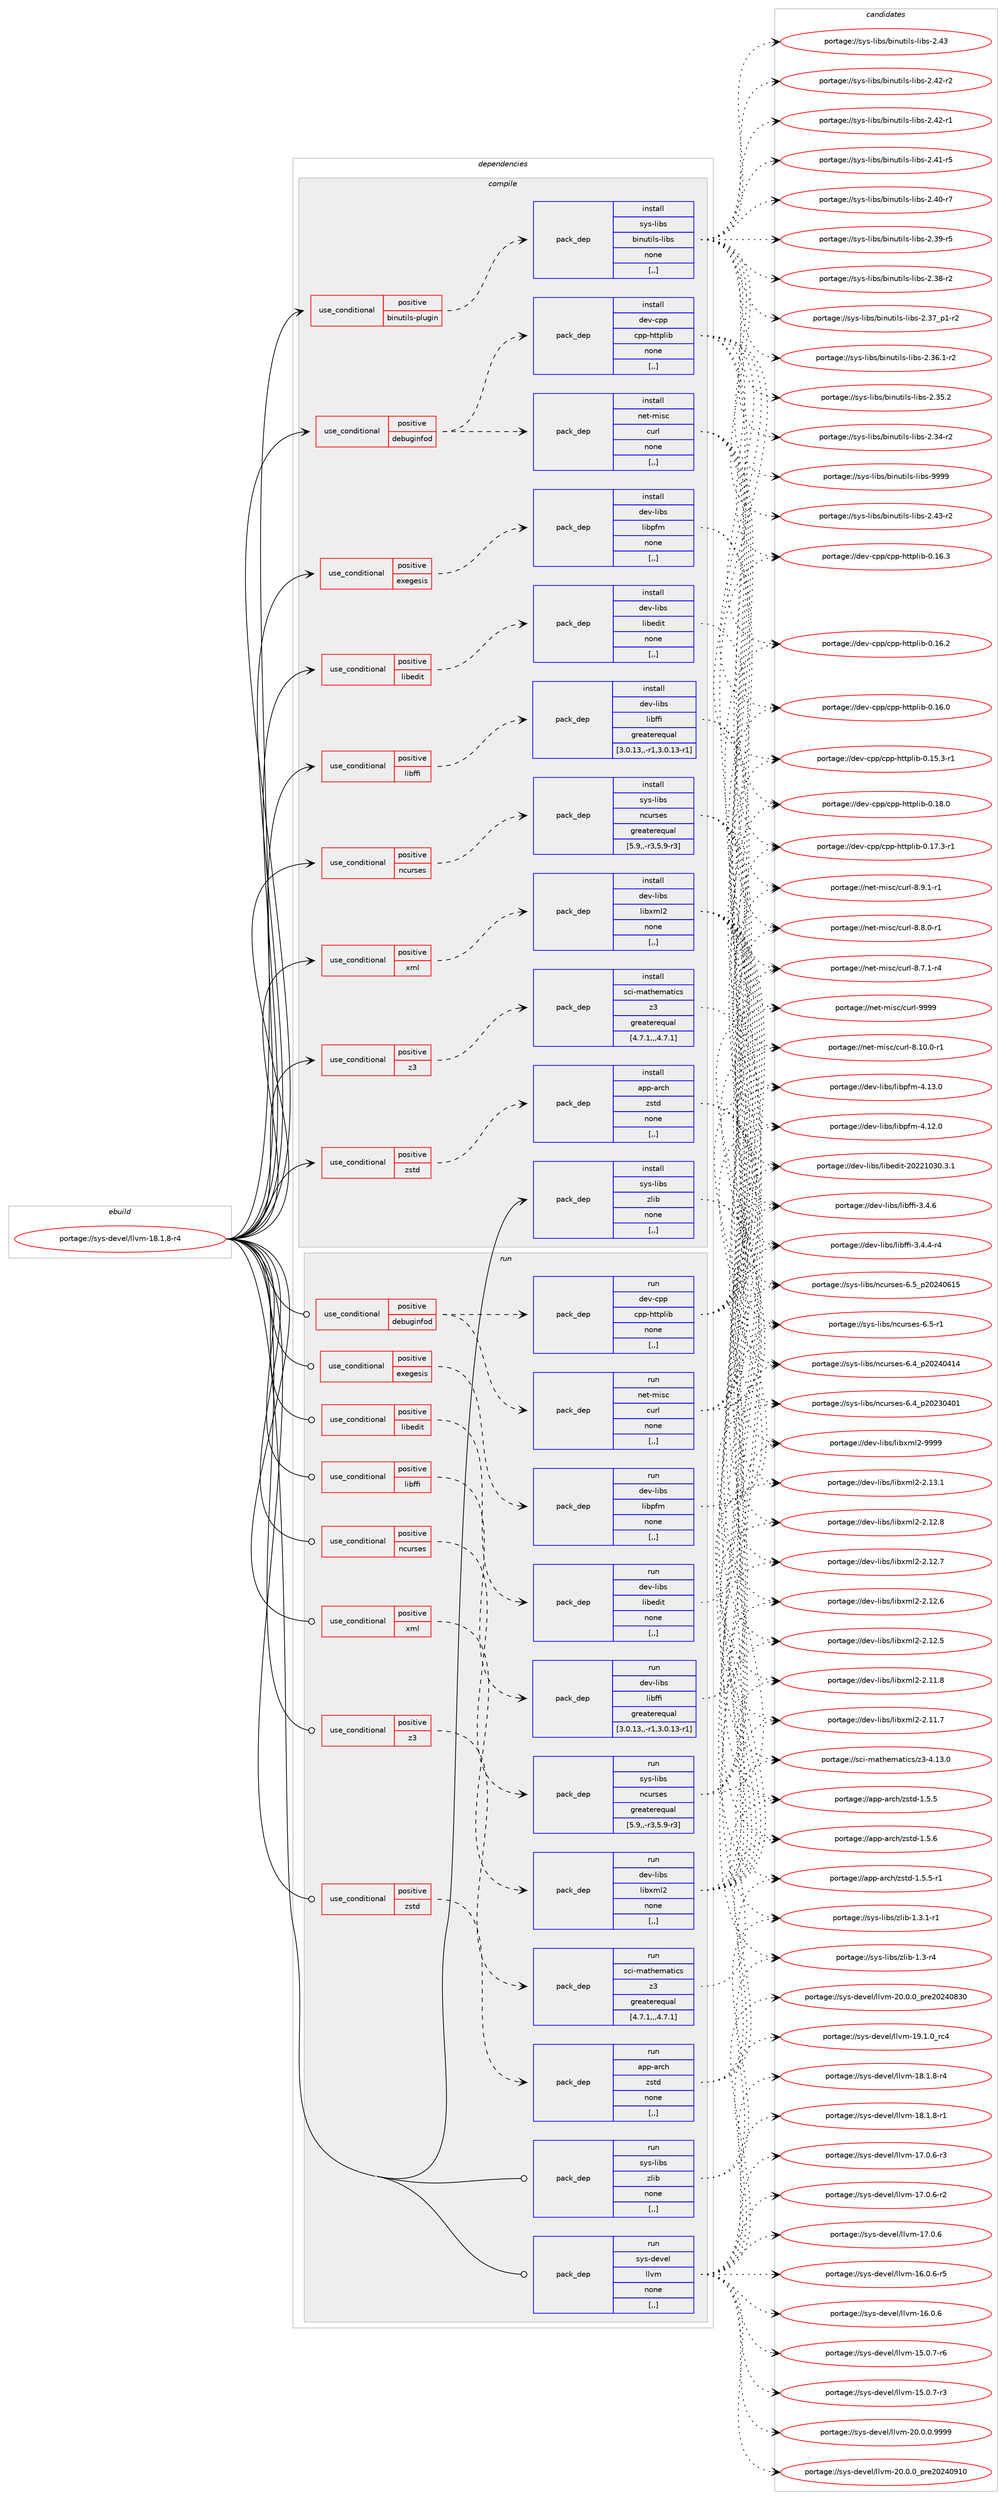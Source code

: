 digraph prolog {

# *************
# Graph options
# *************

newrank=true;
concentrate=true;
compound=true;
graph [rankdir=LR,fontname=Helvetica,fontsize=10,ranksep=1.5];#, ranksep=2.5, nodesep=0.2];
edge  [arrowhead=vee];
node  [fontname=Helvetica,fontsize=10];

# **********
# The ebuild
# **********

subgraph cluster_leftcol {
color=gray;
label=<<i>ebuild</i>>;
id [label="portage://sys-devel/llvm-18.1.8-r4", color=red, width=4, href="../sys-devel/llvm-18.1.8-r4.svg"];
}

# ****************
# The dependencies
# ****************

subgraph cluster_midcol {
color=gray;
label=<<i>dependencies</i>>;
subgraph cluster_compile {
fillcolor="#eeeeee";
style=filled;
label=<<i>compile</i>>;
subgraph cond249899 {
dependency945797 [label=<<TABLE BORDER="0" CELLBORDER="1" CELLSPACING="0" CELLPADDING="4"><TR><TD ROWSPAN="3" CELLPADDING="10">use_conditional</TD></TR><TR><TD>positive</TD></TR><TR><TD>binutils-plugin</TD></TR></TABLE>>, shape=none, color=red];
subgraph pack689204 {
dependency945798 [label=<<TABLE BORDER="0" CELLBORDER="1" CELLSPACING="0" CELLPADDING="4" WIDTH="220"><TR><TD ROWSPAN="6" CELLPADDING="30">pack_dep</TD></TR><TR><TD WIDTH="110">install</TD></TR><TR><TD>sys-libs</TD></TR><TR><TD>binutils-libs</TD></TR><TR><TD>none</TD></TR><TR><TD>[,,]</TD></TR></TABLE>>, shape=none, color=blue];
}
dependency945797:e -> dependency945798:w [weight=20,style="dashed",arrowhead="vee"];
}
id:e -> dependency945797:w [weight=20,style="solid",arrowhead="vee"];
subgraph cond249900 {
dependency945799 [label=<<TABLE BORDER="0" CELLBORDER="1" CELLSPACING="0" CELLPADDING="4"><TR><TD ROWSPAN="3" CELLPADDING="10">use_conditional</TD></TR><TR><TD>positive</TD></TR><TR><TD>debuginfod</TD></TR></TABLE>>, shape=none, color=red];
subgraph pack689205 {
dependency945800 [label=<<TABLE BORDER="0" CELLBORDER="1" CELLSPACING="0" CELLPADDING="4" WIDTH="220"><TR><TD ROWSPAN="6" CELLPADDING="30">pack_dep</TD></TR><TR><TD WIDTH="110">install</TD></TR><TR><TD>net-misc</TD></TR><TR><TD>curl</TD></TR><TR><TD>none</TD></TR><TR><TD>[,,]</TD></TR></TABLE>>, shape=none, color=blue];
}
dependency945799:e -> dependency945800:w [weight=20,style="dashed",arrowhead="vee"];
subgraph pack689206 {
dependency945801 [label=<<TABLE BORDER="0" CELLBORDER="1" CELLSPACING="0" CELLPADDING="4" WIDTH="220"><TR><TD ROWSPAN="6" CELLPADDING="30">pack_dep</TD></TR><TR><TD WIDTH="110">install</TD></TR><TR><TD>dev-cpp</TD></TR><TR><TD>cpp-httplib</TD></TR><TR><TD>none</TD></TR><TR><TD>[,,]</TD></TR></TABLE>>, shape=none, color=blue];
}
dependency945799:e -> dependency945801:w [weight=20,style="dashed",arrowhead="vee"];
}
id:e -> dependency945799:w [weight=20,style="solid",arrowhead="vee"];
subgraph cond249901 {
dependency945802 [label=<<TABLE BORDER="0" CELLBORDER="1" CELLSPACING="0" CELLPADDING="4"><TR><TD ROWSPAN="3" CELLPADDING="10">use_conditional</TD></TR><TR><TD>positive</TD></TR><TR><TD>exegesis</TD></TR></TABLE>>, shape=none, color=red];
subgraph pack689207 {
dependency945803 [label=<<TABLE BORDER="0" CELLBORDER="1" CELLSPACING="0" CELLPADDING="4" WIDTH="220"><TR><TD ROWSPAN="6" CELLPADDING="30">pack_dep</TD></TR><TR><TD WIDTH="110">install</TD></TR><TR><TD>dev-libs</TD></TR><TR><TD>libpfm</TD></TR><TR><TD>none</TD></TR><TR><TD>[,,]</TD></TR></TABLE>>, shape=none, color=blue];
}
dependency945802:e -> dependency945803:w [weight=20,style="dashed",arrowhead="vee"];
}
id:e -> dependency945802:w [weight=20,style="solid",arrowhead="vee"];
subgraph cond249902 {
dependency945804 [label=<<TABLE BORDER="0" CELLBORDER="1" CELLSPACING="0" CELLPADDING="4"><TR><TD ROWSPAN="3" CELLPADDING="10">use_conditional</TD></TR><TR><TD>positive</TD></TR><TR><TD>libedit</TD></TR></TABLE>>, shape=none, color=red];
subgraph pack689208 {
dependency945805 [label=<<TABLE BORDER="0" CELLBORDER="1" CELLSPACING="0" CELLPADDING="4" WIDTH="220"><TR><TD ROWSPAN="6" CELLPADDING="30">pack_dep</TD></TR><TR><TD WIDTH="110">install</TD></TR><TR><TD>dev-libs</TD></TR><TR><TD>libedit</TD></TR><TR><TD>none</TD></TR><TR><TD>[,,]</TD></TR></TABLE>>, shape=none, color=blue];
}
dependency945804:e -> dependency945805:w [weight=20,style="dashed",arrowhead="vee"];
}
id:e -> dependency945804:w [weight=20,style="solid",arrowhead="vee"];
subgraph cond249903 {
dependency945806 [label=<<TABLE BORDER="0" CELLBORDER="1" CELLSPACING="0" CELLPADDING="4"><TR><TD ROWSPAN="3" CELLPADDING="10">use_conditional</TD></TR><TR><TD>positive</TD></TR><TR><TD>libffi</TD></TR></TABLE>>, shape=none, color=red];
subgraph pack689209 {
dependency945807 [label=<<TABLE BORDER="0" CELLBORDER="1" CELLSPACING="0" CELLPADDING="4" WIDTH="220"><TR><TD ROWSPAN="6" CELLPADDING="30">pack_dep</TD></TR><TR><TD WIDTH="110">install</TD></TR><TR><TD>dev-libs</TD></TR><TR><TD>libffi</TD></TR><TR><TD>greaterequal</TD></TR><TR><TD>[3.0.13,,-r1,3.0.13-r1]</TD></TR></TABLE>>, shape=none, color=blue];
}
dependency945806:e -> dependency945807:w [weight=20,style="dashed",arrowhead="vee"];
}
id:e -> dependency945806:w [weight=20,style="solid",arrowhead="vee"];
subgraph cond249904 {
dependency945808 [label=<<TABLE BORDER="0" CELLBORDER="1" CELLSPACING="0" CELLPADDING="4"><TR><TD ROWSPAN="3" CELLPADDING="10">use_conditional</TD></TR><TR><TD>positive</TD></TR><TR><TD>ncurses</TD></TR></TABLE>>, shape=none, color=red];
subgraph pack689210 {
dependency945809 [label=<<TABLE BORDER="0" CELLBORDER="1" CELLSPACING="0" CELLPADDING="4" WIDTH="220"><TR><TD ROWSPAN="6" CELLPADDING="30">pack_dep</TD></TR><TR><TD WIDTH="110">install</TD></TR><TR><TD>sys-libs</TD></TR><TR><TD>ncurses</TD></TR><TR><TD>greaterequal</TD></TR><TR><TD>[5.9,,-r3,5.9-r3]</TD></TR></TABLE>>, shape=none, color=blue];
}
dependency945808:e -> dependency945809:w [weight=20,style="dashed",arrowhead="vee"];
}
id:e -> dependency945808:w [weight=20,style="solid",arrowhead="vee"];
subgraph cond249905 {
dependency945810 [label=<<TABLE BORDER="0" CELLBORDER="1" CELLSPACING="0" CELLPADDING="4"><TR><TD ROWSPAN="3" CELLPADDING="10">use_conditional</TD></TR><TR><TD>positive</TD></TR><TR><TD>xml</TD></TR></TABLE>>, shape=none, color=red];
subgraph pack689211 {
dependency945811 [label=<<TABLE BORDER="0" CELLBORDER="1" CELLSPACING="0" CELLPADDING="4" WIDTH="220"><TR><TD ROWSPAN="6" CELLPADDING="30">pack_dep</TD></TR><TR><TD WIDTH="110">install</TD></TR><TR><TD>dev-libs</TD></TR><TR><TD>libxml2</TD></TR><TR><TD>none</TD></TR><TR><TD>[,,]</TD></TR></TABLE>>, shape=none, color=blue];
}
dependency945810:e -> dependency945811:w [weight=20,style="dashed",arrowhead="vee"];
}
id:e -> dependency945810:w [weight=20,style="solid",arrowhead="vee"];
subgraph cond249906 {
dependency945812 [label=<<TABLE BORDER="0" CELLBORDER="1" CELLSPACING="0" CELLPADDING="4"><TR><TD ROWSPAN="3" CELLPADDING="10">use_conditional</TD></TR><TR><TD>positive</TD></TR><TR><TD>z3</TD></TR></TABLE>>, shape=none, color=red];
subgraph pack689212 {
dependency945813 [label=<<TABLE BORDER="0" CELLBORDER="1" CELLSPACING="0" CELLPADDING="4" WIDTH="220"><TR><TD ROWSPAN="6" CELLPADDING="30">pack_dep</TD></TR><TR><TD WIDTH="110">install</TD></TR><TR><TD>sci-mathematics</TD></TR><TR><TD>z3</TD></TR><TR><TD>greaterequal</TD></TR><TR><TD>[4.7.1,,,4.7.1]</TD></TR></TABLE>>, shape=none, color=blue];
}
dependency945812:e -> dependency945813:w [weight=20,style="dashed",arrowhead="vee"];
}
id:e -> dependency945812:w [weight=20,style="solid",arrowhead="vee"];
subgraph cond249907 {
dependency945814 [label=<<TABLE BORDER="0" CELLBORDER="1" CELLSPACING="0" CELLPADDING="4"><TR><TD ROWSPAN="3" CELLPADDING="10">use_conditional</TD></TR><TR><TD>positive</TD></TR><TR><TD>zstd</TD></TR></TABLE>>, shape=none, color=red];
subgraph pack689213 {
dependency945815 [label=<<TABLE BORDER="0" CELLBORDER="1" CELLSPACING="0" CELLPADDING="4" WIDTH="220"><TR><TD ROWSPAN="6" CELLPADDING="30">pack_dep</TD></TR><TR><TD WIDTH="110">install</TD></TR><TR><TD>app-arch</TD></TR><TR><TD>zstd</TD></TR><TR><TD>none</TD></TR><TR><TD>[,,]</TD></TR></TABLE>>, shape=none, color=blue];
}
dependency945814:e -> dependency945815:w [weight=20,style="dashed",arrowhead="vee"];
}
id:e -> dependency945814:w [weight=20,style="solid",arrowhead="vee"];
subgraph pack689214 {
dependency945816 [label=<<TABLE BORDER="0" CELLBORDER="1" CELLSPACING="0" CELLPADDING="4" WIDTH="220"><TR><TD ROWSPAN="6" CELLPADDING="30">pack_dep</TD></TR><TR><TD WIDTH="110">install</TD></TR><TR><TD>sys-libs</TD></TR><TR><TD>zlib</TD></TR><TR><TD>none</TD></TR><TR><TD>[,,]</TD></TR></TABLE>>, shape=none, color=blue];
}
id:e -> dependency945816:w [weight=20,style="solid",arrowhead="vee"];
}
subgraph cluster_compileandrun {
fillcolor="#eeeeee";
style=filled;
label=<<i>compile and run</i>>;
}
subgraph cluster_run {
fillcolor="#eeeeee";
style=filled;
label=<<i>run</i>>;
subgraph cond249908 {
dependency945817 [label=<<TABLE BORDER="0" CELLBORDER="1" CELLSPACING="0" CELLPADDING="4"><TR><TD ROWSPAN="3" CELLPADDING="10">use_conditional</TD></TR><TR><TD>positive</TD></TR><TR><TD>debuginfod</TD></TR></TABLE>>, shape=none, color=red];
subgraph pack689215 {
dependency945818 [label=<<TABLE BORDER="0" CELLBORDER="1" CELLSPACING="0" CELLPADDING="4" WIDTH="220"><TR><TD ROWSPAN="6" CELLPADDING="30">pack_dep</TD></TR><TR><TD WIDTH="110">run</TD></TR><TR><TD>net-misc</TD></TR><TR><TD>curl</TD></TR><TR><TD>none</TD></TR><TR><TD>[,,]</TD></TR></TABLE>>, shape=none, color=blue];
}
dependency945817:e -> dependency945818:w [weight=20,style="dashed",arrowhead="vee"];
subgraph pack689216 {
dependency945819 [label=<<TABLE BORDER="0" CELLBORDER="1" CELLSPACING="0" CELLPADDING="4" WIDTH="220"><TR><TD ROWSPAN="6" CELLPADDING="30">pack_dep</TD></TR><TR><TD WIDTH="110">run</TD></TR><TR><TD>dev-cpp</TD></TR><TR><TD>cpp-httplib</TD></TR><TR><TD>none</TD></TR><TR><TD>[,,]</TD></TR></TABLE>>, shape=none, color=blue];
}
dependency945817:e -> dependency945819:w [weight=20,style="dashed",arrowhead="vee"];
}
id:e -> dependency945817:w [weight=20,style="solid",arrowhead="odot"];
subgraph cond249909 {
dependency945820 [label=<<TABLE BORDER="0" CELLBORDER="1" CELLSPACING="0" CELLPADDING="4"><TR><TD ROWSPAN="3" CELLPADDING="10">use_conditional</TD></TR><TR><TD>positive</TD></TR><TR><TD>exegesis</TD></TR></TABLE>>, shape=none, color=red];
subgraph pack689217 {
dependency945821 [label=<<TABLE BORDER="0" CELLBORDER="1" CELLSPACING="0" CELLPADDING="4" WIDTH="220"><TR><TD ROWSPAN="6" CELLPADDING="30">pack_dep</TD></TR><TR><TD WIDTH="110">run</TD></TR><TR><TD>dev-libs</TD></TR><TR><TD>libpfm</TD></TR><TR><TD>none</TD></TR><TR><TD>[,,]</TD></TR></TABLE>>, shape=none, color=blue];
}
dependency945820:e -> dependency945821:w [weight=20,style="dashed",arrowhead="vee"];
}
id:e -> dependency945820:w [weight=20,style="solid",arrowhead="odot"];
subgraph cond249910 {
dependency945822 [label=<<TABLE BORDER="0" CELLBORDER="1" CELLSPACING="0" CELLPADDING="4"><TR><TD ROWSPAN="3" CELLPADDING="10">use_conditional</TD></TR><TR><TD>positive</TD></TR><TR><TD>libedit</TD></TR></TABLE>>, shape=none, color=red];
subgraph pack689218 {
dependency945823 [label=<<TABLE BORDER="0" CELLBORDER="1" CELLSPACING="0" CELLPADDING="4" WIDTH="220"><TR><TD ROWSPAN="6" CELLPADDING="30">pack_dep</TD></TR><TR><TD WIDTH="110">run</TD></TR><TR><TD>dev-libs</TD></TR><TR><TD>libedit</TD></TR><TR><TD>none</TD></TR><TR><TD>[,,]</TD></TR></TABLE>>, shape=none, color=blue];
}
dependency945822:e -> dependency945823:w [weight=20,style="dashed",arrowhead="vee"];
}
id:e -> dependency945822:w [weight=20,style="solid",arrowhead="odot"];
subgraph cond249911 {
dependency945824 [label=<<TABLE BORDER="0" CELLBORDER="1" CELLSPACING="0" CELLPADDING="4"><TR><TD ROWSPAN="3" CELLPADDING="10">use_conditional</TD></TR><TR><TD>positive</TD></TR><TR><TD>libffi</TD></TR></TABLE>>, shape=none, color=red];
subgraph pack689219 {
dependency945825 [label=<<TABLE BORDER="0" CELLBORDER="1" CELLSPACING="0" CELLPADDING="4" WIDTH="220"><TR><TD ROWSPAN="6" CELLPADDING="30">pack_dep</TD></TR><TR><TD WIDTH="110">run</TD></TR><TR><TD>dev-libs</TD></TR><TR><TD>libffi</TD></TR><TR><TD>greaterequal</TD></TR><TR><TD>[3.0.13,,-r1,3.0.13-r1]</TD></TR></TABLE>>, shape=none, color=blue];
}
dependency945824:e -> dependency945825:w [weight=20,style="dashed",arrowhead="vee"];
}
id:e -> dependency945824:w [weight=20,style="solid",arrowhead="odot"];
subgraph cond249912 {
dependency945826 [label=<<TABLE BORDER="0" CELLBORDER="1" CELLSPACING="0" CELLPADDING="4"><TR><TD ROWSPAN="3" CELLPADDING="10">use_conditional</TD></TR><TR><TD>positive</TD></TR><TR><TD>ncurses</TD></TR></TABLE>>, shape=none, color=red];
subgraph pack689220 {
dependency945827 [label=<<TABLE BORDER="0" CELLBORDER="1" CELLSPACING="0" CELLPADDING="4" WIDTH="220"><TR><TD ROWSPAN="6" CELLPADDING="30">pack_dep</TD></TR><TR><TD WIDTH="110">run</TD></TR><TR><TD>sys-libs</TD></TR><TR><TD>ncurses</TD></TR><TR><TD>greaterequal</TD></TR><TR><TD>[5.9,,-r3,5.9-r3]</TD></TR></TABLE>>, shape=none, color=blue];
}
dependency945826:e -> dependency945827:w [weight=20,style="dashed",arrowhead="vee"];
}
id:e -> dependency945826:w [weight=20,style="solid",arrowhead="odot"];
subgraph cond249913 {
dependency945828 [label=<<TABLE BORDER="0" CELLBORDER="1" CELLSPACING="0" CELLPADDING="4"><TR><TD ROWSPAN="3" CELLPADDING="10">use_conditional</TD></TR><TR><TD>positive</TD></TR><TR><TD>xml</TD></TR></TABLE>>, shape=none, color=red];
subgraph pack689221 {
dependency945829 [label=<<TABLE BORDER="0" CELLBORDER="1" CELLSPACING="0" CELLPADDING="4" WIDTH="220"><TR><TD ROWSPAN="6" CELLPADDING="30">pack_dep</TD></TR><TR><TD WIDTH="110">run</TD></TR><TR><TD>dev-libs</TD></TR><TR><TD>libxml2</TD></TR><TR><TD>none</TD></TR><TR><TD>[,,]</TD></TR></TABLE>>, shape=none, color=blue];
}
dependency945828:e -> dependency945829:w [weight=20,style="dashed",arrowhead="vee"];
}
id:e -> dependency945828:w [weight=20,style="solid",arrowhead="odot"];
subgraph cond249914 {
dependency945830 [label=<<TABLE BORDER="0" CELLBORDER="1" CELLSPACING="0" CELLPADDING="4"><TR><TD ROWSPAN="3" CELLPADDING="10">use_conditional</TD></TR><TR><TD>positive</TD></TR><TR><TD>z3</TD></TR></TABLE>>, shape=none, color=red];
subgraph pack689222 {
dependency945831 [label=<<TABLE BORDER="0" CELLBORDER="1" CELLSPACING="0" CELLPADDING="4" WIDTH="220"><TR><TD ROWSPAN="6" CELLPADDING="30">pack_dep</TD></TR><TR><TD WIDTH="110">run</TD></TR><TR><TD>sci-mathematics</TD></TR><TR><TD>z3</TD></TR><TR><TD>greaterequal</TD></TR><TR><TD>[4.7.1,,,4.7.1]</TD></TR></TABLE>>, shape=none, color=blue];
}
dependency945830:e -> dependency945831:w [weight=20,style="dashed",arrowhead="vee"];
}
id:e -> dependency945830:w [weight=20,style="solid",arrowhead="odot"];
subgraph cond249915 {
dependency945832 [label=<<TABLE BORDER="0" CELLBORDER="1" CELLSPACING="0" CELLPADDING="4"><TR><TD ROWSPAN="3" CELLPADDING="10">use_conditional</TD></TR><TR><TD>positive</TD></TR><TR><TD>zstd</TD></TR></TABLE>>, shape=none, color=red];
subgraph pack689223 {
dependency945833 [label=<<TABLE BORDER="0" CELLBORDER="1" CELLSPACING="0" CELLPADDING="4" WIDTH="220"><TR><TD ROWSPAN="6" CELLPADDING="30">pack_dep</TD></TR><TR><TD WIDTH="110">run</TD></TR><TR><TD>app-arch</TD></TR><TR><TD>zstd</TD></TR><TR><TD>none</TD></TR><TR><TD>[,,]</TD></TR></TABLE>>, shape=none, color=blue];
}
dependency945832:e -> dependency945833:w [weight=20,style="dashed",arrowhead="vee"];
}
id:e -> dependency945832:w [weight=20,style="solid",arrowhead="odot"];
subgraph pack689224 {
dependency945834 [label=<<TABLE BORDER="0" CELLBORDER="1" CELLSPACING="0" CELLPADDING="4" WIDTH="220"><TR><TD ROWSPAN="6" CELLPADDING="30">pack_dep</TD></TR><TR><TD WIDTH="110">run</TD></TR><TR><TD>sys-libs</TD></TR><TR><TD>zlib</TD></TR><TR><TD>none</TD></TR><TR><TD>[,,]</TD></TR></TABLE>>, shape=none, color=blue];
}
id:e -> dependency945834:w [weight=20,style="solid",arrowhead="odot"];
subgraph pack689225 {
dependency945835 [label=<<TABLE BORDER="0" CELLBORDER="1" CELLSPACING="0" CELLPADDING="4" WIDTH="220"><TR><TD ROWSPAN="6" CELLPADDING="30">pack_dep</TD></TR><TR><TD WIDTH="110">run</TD></TR><TR><TD>sys-devel</TD></TR><TR><TD>llvm</TD></TR><TR><TD>none</TD></TR><TR><TD>[,,]</TD></TR></TABLE>>, shape=none, color=blue];
}
id:e -> dependency945835:w [weight=20,style="solid",arrowhead="odot"];
}
}

# **************
# The candidates
# **************

subgraph cluster_choices {
rank=same;
color=gray;
label=<<i>candidates</i>>;

subgraph choice689204 {
color=black;
nodesep=1;
choice1151211154510810598115479810511011711610510811545108105981154557575757 [label="portage://sys-libs/binutils-libs-9999", color=red, width=4,href="../sys-libs/binutils-libs-9999.svg"];
choice11512111545108105981154798105110117116105108115451081059811545504652514511450 [label="portage://sys-libs/binutils-libs-2.43-r2", color=red, width=4,href="../sys-libs/binutils-libs-2.43-r2.svg"];
choice1151211154510810598115479810511011711610510811545108105981154550465251 [label="portage://sys-libs/binutils-libs-2.43", color=red, width=4,href="../sys-libs/binutils-libs-2.43.svg"];
choice11512111545108105981154798105110117116105108115451081059811545504652504511450 [label="portage://sys-libs/binutils-libs-2.42-r2", color=red, width=4,href="../sys-libs/binutils-libs-2.42-r2.svg"];
choice11512111545108105981154798105110117116105108115451081059811545504652504511449 [label="portage://sys-libs/binutils-libs-2.42-r1", color=red, width=4,href="../sys-libs/binutils-libs-2.42-r1.svg"];
choice11512111545108105981154798105110117116105108115451081059811545504652494511453 [label="portage://sys-libs/binutils-libs-2.41-r5", color=red, width=4,href="../sys-libs/binutils-libs-2.41-r5.svg"];
choice11512111545108105981154798105110117116105108115451081059811545504652484511455 [label="portage://sys-libs/binutils-libs-2.40-r7", color=red, width=4,href="../sys-libs/binutils-libs-2.40-r7.svg"];
choice11512111545108105981154798105110117116105108115451081059811545504651574511453 [label="portage://sys-libs/binutils-libs-2.39-r5", color=red, width=4,href="../sys-libs/binutils-libs-2.39-r5.svg"];
choice11512111545108105981154798105110117116105108115451081059811545504651564511450 [label="portage://sys-libs/binutils-libs-2.38-r2", color=red, width=4,href="../sys-libs/binutils-libs-2.38-r2.svg"];
choice115121115451081059811547981051101171161051081154510810598115455046515595112494511450 [label="portage://sys-libs/binutils-libs-2.37_p1-r2", color=red, width=4,href="../sys-libs/binutils-libs-2.37_p1-r2.svg"];
choice115121115451081059811547981051101171161051081154510810598115455046515446494511450 [label="portage://sys-libs/binutils-libs-2.36.1-r2", color=red, width=4,href="../sys-libs/binutils-libs-2.36.1-r2.svg"];
choice11512111545108105981154798105110117116105108115451081059811545504651534650 [label="portage://sys-libs/binutils-libs-2.35.2", color=red, width=4,href="../sys-libs/binutils-libs-2.35.2.svg"];
choice11512111545108105981154798105110117116105108115451081059811545504651524511450 [label="portage://sys-libs/binutils-libs-2.34-r2", color=red, width=4,href="../sys-libs/binutils-libs-2.34-r2.svg"];
dependency945798:e -> choice1151211154510810598115479810511011711610510811545108105981154557575757:w [style=dotted,weight="100"];
dependency945798:e -> choice11512111545108105981154798105110117116105108115451081059811545504652514511450:w [style=dotted,weight="100"];
dependency945798:e -> choice1151211154510810598115479810511011711610510811545108105981154550465251:w [style=dotted,weight="100"];
dependency945798:e -> choice11512111545108105981154798105110117116105108115451081059811545504652504511450:w [style=dotted,weight="100"];
dependency945798:e -> choice11512111545108105981154798105110117116105108115451081059811545504652504511449:w [style=dotted,weight="100"];
dependency945798:e -> choice11512111545108105981154798105110117116105108115451081059811545504652494511453:w [style=dotted,weight="100"];
dependency945798:e -> choice11512111545108105981154798105110117116105108115451081059811545504652484511455:w [style=dotted,weight="100"];
dependency945798:e -> choice11512111545108105981154798105110117116105108115451081059811545504651574511453:w [style=dotted,weight="100"];
dependency945798:e -> choice11512111545108105981154798105110117116105108115451081059811545504651564511450:w [style=dotted,weight="100"];
dependency945798:e -> choice115121115451081059811547981051101171161051081154510810598115455046515595112494511450:w [style=dotted,weight="100"];
dependency945798:e -> choice115121115451081059811547981051101171161051081154510810598115455046515446494511450:w [style=dotted,weight="100"];
dependency945798:e -> choice11512111545108105981154798105110117116105108115451081059811545504651534650:w [style=dotted,weight="100"];
dependency945798:e -> choice11512111545108105981154798105110117116105108115451081059811545504651524511450:w [style=dotted,weight="100"];
}
subgraph choice689205 {
color=black;
nodesep=1;
choice110101116451091051159947991171141084557575757 [label="portage://net-misc/curl-9999", color=red, width=4,href="../net-misc/curl-9999.svg"];
choice11010111645109105115994799117114108455646494846484511449 [label="portage://net-misc/curl-8.10.0-r1", color=red, width=4,href="../net-misc/curl-8.10.0-r1.svg"];
choice110101116451091051159947991171141084556465746494511449 [label="portage://net-misc/curl-8.9.1-r1", color=red, width=4,href="../net-misc/curl-8.9.1-r1.svg"];
choice110101116451091051159947991171141084556465646484511449 [label="portage://net-misc/curl-8.8.0-r1", color=red, width=4,href="../net-misc/curl-8.8.0-r1.svg"];
choice110101116451091051159947991171141084556465546494511452 [label="portage://net-misc/curl-8.7.1-r4", color=red, width=4,href="../net-misc/curl-8.7.1-r4.svg"];
dependency945800:e -> choice110101116451091051159947991171141084557575757:w [style=dotted,weight="100"];
dependency945800:e -> choice11010111645109105115994799117114108455646494846484511449:w [style=dotted,weight="100"];
dependency945800:e -> choice110101116451091051159947991171141084556465746494511449:w [style=dotted,weight="100"];
dependency945800:e -> choice110101116451091051159947991171141084556465646484511449:w [style=dotted,weight="100"];
dependency945800:e -> choice110101116451091051159947991171141084556465546494511452:w [style=dotted,weight="100"];
}
subgraph choice689206 {
color=black;
nodesep=1;
choice10010111845991121124799112112451041161161121081059845484649564648 [label="portage://dev-cpp/cpp-httplib-0.18.0", color=red, width=4,href="../dev-cpp/cpp-httplib-0.18.0.svg"];
choice100101118459911211247991121124510411611611210810598454846495546514511449 [label="portage://dev-cpp/cpp-httplib-0.17.3-r1", color=red, width=4,href="../dev-cpp/cpp-httplib-0.17.3-r1.svg"];
choice10010111845991121124799112112451041161161121081059845484649544651 [label="portage://dev-cpp/cpp-httplib-0.16.3", color=red, width=4,href="../dev-cpp/cpp-httplib-0.16.3.svg"];
choice10010111845991121124799112112451041161161121081059845484649544650 [label="portage://dev-cpp/cpp-httplib-0.16.2", color=red, width=4,href="../dev-cpp/cpp-httplib-0.16.2.svg"];
choice10010111845991121124799112112451041161161121081059845484649544648 [label="portage://dev-cpp/cpp-httplib-0.16.0", color=red, width=4,href="../dev-cpp/cpp-httplib-0.16.0.svg"];
choice100101118459911211247991121124510411611611210810598454846495346514511449 [label="portage://dev-cpp/cpp-httplib-0.15.3-r1", color=red, width=4,href="../dev-cpp/cpp-httplib-0.15.3-r1.svg"];
dependency945801:e -> choice10010111845991121124799112112451041161161121081059845484649564648:w [style=dotted,weight="100"];
dependency945801:e -> choice100101118459911211247991121124510411611611210810598454846495546514511449:w [style=dotted,weight="100"];
dependency945801:e -> choice10010111845991121124799112112451041161161121081059845484649544651:w [style=dotted,weight="100"];
dependency945801:e -> choice10010111845991121124799112112451041161161121081059845484649544650:w [style=dotted,weight="100"];
dependency945801:e -> choice10010111845991121124799112112451041161161121081059845484649544648:w [style=dotted,weight="100"];
dependency945801:e -> choice100101118459911211247991121124510411611611210810598454846495346514511449:w [style=dotted,weight="100"];
}
subgraph choice689207 {
color=black;
nodesep=1;
choice1001011184510810598115471081059811210210945524649514648 [label="portage://dev-libs/libpfm-4.13.0", color=red, width=4,href="../dev-libs/libpfm-4.13.0.svg"];
choice1001011184510810598115471081059811210210945524649504648 [label="portage://dev-libs/libpfm-4.12.0", color=red, width=4,href="../dev-libs/libpfm-4.12.0.svg"];
dependency945803:e -> choice1001011184510810598115471081059811210210945524649514648:w [style=dotted,weight="100"];
dependency945803:e -> choice1001011184510810598115471081059811210210945524649504648:w [style=dotted,weight="100"];
}
subgraph choice689208 {
color=black;
nodesep=1;
choice1001011184510810598115471081059810110010511645504850504948514846514649 [label="portage://dev-libs/libedit-20221030.3.1", color=red, width=4,href="../dev-libs/libedit-20221030.3.1.svg"];
dependency945805:e -> choice1001011184510810598115471081059810110010511645504850504948514846514649:w [style=dotted,weight="100"];
}
subgraph choice689209 {
color=black;
nodesep=1;
choice10010111845108105981154710810598102102105455146524654 [label="portage://dev-libs/libffi-3.4.6", color=red, width=4,href="../dev-libs/libffi-3.4.6.svg"];
choice100101118451081059811547108105981021021054551465246524511452 [label="portage://dev-libs/libffi-3.4.4-r4", color=red, width=4,href="../dev-libs/libffi-3.4.4-r4.svg"];
dependency945807:e -> choice10010111845108105981154710810598102102105455146524654:w [style=dotted,weight="100"];
dependency945807:e -> choice100101118451081059811547108105981021021054551465246524511452:w [style=dotted,weight="100"];
}
subgraph choice689210 {
color=black;
nodesep=1;
choice1151211154510810598115471109911711411510111545544653951125048505248544953 [label="portage://sys-libs/ncurses-6.5_p20240615", color=red, width=4,href="../sys-libs/ncurses-6.5_p20240615.svg"];
choice11512111545108105981154711099117114115101115455446534511449 [label="portage://sys-libs/ncurses-6.5-r1", color=red, width=4,href="../sys-libs/ncurses-6.5-r1.svg"];
choice1151211154510810598115471109911711411510111545544652951125048505248524952 [label="portage://sys-libs/ncurses-6.4_p20240414", color=red, width=4,href="../sys-libs/ncurses-6.4_p20240414.svg"];
choice1151211154510810598115471109911711411510111545544652951125048505148524849 [label="portage://sys-libs/ncurses-6.4_p20230401", color=red, width=4,href="../sys-libs/ncurses-6.4_p20230401.svg"];
dependency945809:e -> choice1151211154510810598115471109911711411510111545544653951125048505248544953:w [style=dotted,weight="100"];
dependency945809:e -> choice11512111545108105981154711099117114115101115455446534511449:w [style=dotted,weight="100"];
dependency945809:e -> choice1151211154510810598115471109911711411510111545544652951125048505248524952:w [style=dotted,weight="100"];
dependency945809:e -> choice1151211154510810598115471109911711411510111545544652951125048505148524849:w [style=dotted,weight="100"];
}
subgraph choice689211 {
color=black;
nodesep=1;
choice10010111845108105981154710810598120109108504557575757 [label="portage://dev-libs/libxml2-9999", color=red, width=4,href="../dev-libs/libxml2-9999.svg"];
choice100101118451081059811547108105981201091085045504649514649 [label="portage://dev-libs/libxml2-2.13.1", color=red, width=4,href="../dev-libs/libxml2-2.13.1.svg"];
choice100101118451081059811547108105981201091085045504649504656 [label="portage://dev-libs/libxml2-2.12.8", color=red, width=4,href="../dev-libs/libxml2-2.12.8.svg"];
choice100101118451081059811547108105981201091085045504649504655 [label="portage://dev-libs/libxml2-2.12.7", color=red, width=4,href="../dev-libs/libxml2-2.12.7.svg"];
choice100101118451081059811547108105981201091085045504649504654 [label="portage://dev-libs/libxml2-2.12.6", color=red, width=4,href="../dev-libs/libxml2-2.12.6.svg"];
choice100101118451081059811547108105981201091085045504649504653 [label="portage://dev-libs/libxml2-2.12.5", color=red, width=4,href="../dev-libs/libxml2-2.12.5.svg"];
choice100101118451081059811547108105981201091085045504649494656 [label="portage://dev-libs/libxml2-2.11.8", color=red, width=4,href="../dev-libs/libxml2-2.11.8.svg"];
choice100101118451081059811547108105981201091085045504649494655 [label="portage://dev-libs/libxml2-2.11.7", color=red, width=4,href="../dev-libs/libxml2-2.11.7.svg"];
dependency945811:e -> choice10010111845108105981154710810598120109108504557575757:w [style=dotted,weight="100"];
dependency945811:e -> choice100101118451081059811547108105981201091085045504649514649:w [style=dotted,weight="100"];
dependency945811:e -> choice100101118451081059811547108105981201091085045504649504656:w [style=dotted,weight="100"];
dependency945811:e -> choice100101118451081059811547108105981201091085045504649504655:w [style=dotted,weight="100"];
dependency945811:e -> choice100101118451081059811547108105981201091085045504649504654:w [style=dotted,weight="100"];
dependency945811:e -> choice100101118451081059811547108105981201091085045504649504653:w [style=dotted,weight="100"];
dependency945811:e -> choice100101118451081059811547108105981201091085045504649494656:w [style=dotted,weight="100"];
dependency945811:e -> choice100101118451081059811547108105981201091085045504649494655:w [style=dotted,weight="100"];
}
subgraph choice689212 {
color=black;
nodesep=1;
choice1159910545109971161041011099711610599115471225145524649514648 [label="portage://sci-mathematics/z3-4.13.0", color=red, width=4,href="../sci-mathematics/z3-4.13.0.svg"];
dependency945813:e -> choice1159910545109971161041011099711610599115471225145524649514648:w [style=dotted,weight="100"];
}
subgraph choice689213 {
color=black;
nodesep=1;
choice9711211245971149910447122115116100454946534654 [label="portage://app-arch/zstd-1.5.6", color=red, width=4,href="../app-arch/zstd-1.5.6.svg"];
choice97112112459711499104471221151161004549465346534511449 [label="portage://app-arch/zstd-1.5.5-r1", color=red, width=4,href="../app-arch/zstd-1.5.5-r1.svg"];
choice9711211245971149910447122115116100454946534653 [label="portage://app-arch/zstd-1.5.5", color=red, width=4,href="../app-arch/zstd-1.5.5.svg"];
dependency945815:e -> choice9711211245971149910447122115116100454946534654:w [style=dotted,weight="100"];
dependency945815:e -> choice97112112459711499104471221151161004549465346534511449:w [style=dotted,weight="100"];
dependency945815:e -> choice9711211245971149910447122115116100454946534653:w [style=dotted,weight="100"];
}
subgraph choice689214 {
color=black;
nodesep=1;
choice115121115451081059811547122108105984549465146494511449 [label="portage://sys-libs/zlib-1.3.1-r1", color=red, width=4,href="../sys-libs/zlib-1.3.1-r1.svg"];
choice11512111545108105981154712210810598454946514511452 [label="portage://sys-libs/zlib-1.3-r4", color=red, width=4,href="../sys-libs/zlib-1.3-r4.svg"];
dependency945816:e -> choice115121115451081059811547122108105984549465146494511449:w [style=dotted,weight="100"];
dependency945816:e -> choice11512111545108105981154712210810598454946514511452:w [style=dotted,weight="100"];
}
subgraph choice689215 {
color=black;
nodesep=1;
choice110101116451091051159947991171141084557575757 [label="portage://net-misc/curl-9999", color=red, width=4,href="../net-misc/curl-9999.svg"];
choice11010111645109105115994799117114108455646494846484511449 [label="portage://net-misc/curl-8.10.0-r1", color=red, width=4,href="../net-misc/curl-8.10.0-r1.svg"];
choice110101116451091051159947991171141084556465746494511449 [label="portage://net-misc/curl-8.9.1-r1", color=red, width=4,href="../net-misc/curl-8.9.1-r1.svg"];
choice110101116451091051159947991171141084556465646484511449 [label="portage://net-misc/curl-8.8.0-r1", color=red, width=4,href="../net-misc/curl-8.8.0-r1.svg"];
choice110101116451091051159947991171141084556465546494511452 [label="portage://net-misc/curl-8.7.1-r4", color=red, width=4,href="../net-misc/curl-8.7.1-r4.svg"];
dependency945818:e -> choice110101116451091051159947991171141084557575757:w [style=dotted,weight="100"];
dependency945818:e -> choice11010111645109105115994799117114108455646494846484511449:w [style=dotted,weight="100"];
dependency945818:e -> choice110101116451091051159947991171141084556465746494511449:w [style=dotted,weight="100"];
dependency945818:e -> choice110101116451091051159947991171141084556465646484511449:w [style=dotted,weight="100"];
dependency945818:e -> choice110101116451091051159947991171141084556465546494511452:w [style=dotted,weight="100"];
}
subgraph choice689216 {
color=black;
nodesep=1;
choice10010111845991121124799112112451041161161121081059845484649564648 [label="portage://dev-cpp/cpp-httplib-0.18.0", color=red, width=4,href="../dev-cpp/cpp-httplib-0.18.0.svg"];
choice100101118459911211247991121124510411611611210810598454846495546514511449 [label="portage://dev-cpp/cpp-httplib-0.17.3-r1", color=red, width=4,href="../dev-cpp/cpp-httplib-0.17.3-r1.svg"];
choice10010111845991121124799112112451041161161121081059845484649544651 [label="portage://dev-cpp/cpp-httplib-0.16.3", color=red, width=4,href="../dev-cpp/cpp-httplib-0.16.3.svg"];
choice10010111845991121124799112112451041161161121081059845484649544650 [label="portage://dev-cpp/cpp-httplib-0.16.2", color=red, width=4,href="../dev-cpp/cpp-httplib-0.16.2.svg"];
choice10010111845991121124799112112451041161161121081059845484649544648 [label="portage://dev-cpp/cpp-httplib-0.16.0", color=red, width=4,href="../dev-cpp/cpp-httplib-0.16.0.svg"];
choice100101118459911211247991121124510411611611210810598454846495346514511449 [label="portage://dev-cpp/cpp-httplib-0.15.3-r1", color=red, width=4,href="../dev-cpp/cpp-httplib-0.15.3-r1.svg"];
dependency945819:e -> choice10010111845991121124799112112451041161161121081059845484649564648:w [style=dotted,weight="100"];
dependency945819:e -> choice100101118459911211247991121124510411611611210810598454846495546514511449:w [style=dotted,weight="100"];
dependency945819:e -> choice10010111845991121124799112112451041161161121081059845484649544651:w [style=dotted,weight="100"];
dependency945819:e -> choice10010111845991121124799112112451041161161121081059845484649544650:w [style=dotted,weight="100"];
dependency945819:e -> choice10010111845991121124799112112451041161161121081059845484649544648:w [style=dotted,weight="100"];
dependency945819:e -> choice100101118459911211247991121124510411611611210810598454846495346514511449:w [style=dotted,weight="100"];
}
subgraph choice689217 {
color=black;
nodesep=1;
choice1001011184510810598115471081059811210210945524649514648 [label="portage://dev-libs/libpfm-4.13.0", color=red, width=4,href="../dev-libs/libpfm-4.13.0.svg"];
choice1001011184510810598115471081059811210210945524649504648 [label="portage://dev-libs/libpfm-4.12.0", color=red, width=4,href="../dev-libs/libpfm-4.12.0.svg"];
dependency945821:e -> choice1001011184510810598115471081059811210210945524649514648:w [style=dotted,weight="100"];
dependency945821:e -> choice1001011184510810598115471081059811210210945524649504648:w [style=dotted,weight="100"];
}
subgraph choice689218 {
color=black;
nodesep=1;
choice1001011184510810598115471081059810110010511645504850504948514846514649 [label="portage://dev-libs/libedit-20221030.3.1", color=red, width=4,href="../dev-libs/libedit-20221030.3.1.svg"];
dependency945823:e -> choice1001011184510810598115471081059810110010511645504850504948514846514649:w [style=dotted,weight="100"];
}
subgraph choice689219 {
color=black;
nodesep=1;
choice10010111845108105981154710810598102102105455146524654 [label="portage://dev-libs/libffi-3.4.6", color=red, width=4,href="../dev-libs/libffi-3.4.6.svg"];
choice100101118451081059811547108105981021021054551465246524511452 [label="portage://dev-libs/libffi-3.4.4-r4", color=red, width=4,href="../dev-libs/libffi-3.4.4-r4.svg"];
dependency945825:e -> choice10010111845108105981154710810598102102105455146524654:w [style=dotted,weight="100"];
dependency945825:e -> choice100101118451081059811547108105981021021054551465246524511452:w [style=dotted,weight="100"];
}
subgraph choice689220 {
color=black;
nodesep=1;
choice1151211154510810598115471109911711411510111545544653951125048505248544953 [label="portage://sys-libs/ncurses-6.5_p20240615", color=red, width=4,href="../sys-libs/ncurses-6.5_p20240615.svg"];
choice11512111545108105981154711099117114115101115455446534511449 [label="portage://sys-libs/ncurses-6.5-r1", color=red, width=4,href="../sys-libs/ncurses-6.5-r1.svg"];
choice1151211154510810598115471109911711411510111545544652951125048505248524952 [label="portage://sys-libs/ncurses-6.4_p20240414", color=red, width=4,href="../sys-libs/ncurses-6.4_p20240414.svg"];
choice1151211154510810598115471109911711411510111545544652951125048505148524849 [label="portage://sys-libs/ncurses-6.4_p20230401", color=red, width=4,href="../sys-libs/ncurses-6.4_p20230401.svg"];
dependency945827:e -> choice1151211154510810598115471109911711411510111545544653951125048505248544953:w [style=dotted,weight="100"];
dependency945827:e -> choice11512111545108105981154711099117114115101115455446534511449:w [style=dotted,weight="100"];
dependency945827:e -> choice1151211154510810598115471109911711411510111545544652951125048505248524952:w [style=dotted,weight="100"];
dependency945827:e -> choice1151211154510810598115471109911711411510111545544652951125048505148524849:w [style=dotted,weight="100"];
}
subgraph choice689221 {
color=black;
nodesep=1;
choice10010111845108105981154710810598120109108504557575757 [label="portage://dev-libs/libxml2-9999", color=red, width=4,href="../dev-libs/libxml2-9999.svg"];
choice100101118451081059811547108105981201091085045504649514649 [label="portage://dev-libs/libxml2-2.13.1", color=red, width=4,href="../dev-libs/libxml2-2.13.1.svg"];
choice100101118451081059811547108105981201091085045504649504656 [label="portage://dev-libs/libxml2-2.12.8", color=red, width=4,href="../dev-libs/libxml2-2.12.8.svg"];
choice100101118451081059811547108105981201091085045504649504655 [label="portage://dev-libs/libxml2-2.12.7", color=red, width=4,href="../dev-libs/libxml2-2.12.7.svg"];
choice100101118451081059811547108105981201091085045504649504654 [label="portage://dev-libs/libxml2-2.12.6", color=red, width=4,href="../dev-libs/libxml2-2.12.6.svg"];
choice100101118451081059811547108105981201091085045504649504653 [label="portage://dev-libs/libxml2-2.12.5", color=red, width=4,href="../dev-libs/libxml2-2.12.5.svg"];
choice100101118451081059811547108105981201091085045504649494656 [label="portage://dev-libs/libxml2-2.11.8", color=red, width=4,href="../dev-libs/libxml2-2.11.8.svg"];
choice100101118451081059811547108105981201091085045504649494655 [label="portage://dev-libs/libxml2-2.11.7", color=red, width=4,href="../dev-libs/libxml2-2.11.7.svg"];
dependency945829:e -> choice10010111845108105981154710810598120109108504557575757:w [style=dotted,weight="100"];
dependency945829:e -> choice100101118451081059811547108105981201091085045504649514649:w [style=dotted,weight="100"];
dependency945829:e -> choice100101118451081059811547108105981201091085045504649504656:w [style=dotted,weight="100"];
dependency945829:e -> choice100101118451081059811547108105981201091085045504649504655:w [style=dotted,weight="100"];
dependency945829:e -> choice100101118451081059811547108105981201091085045504649504654:w [style=dotted,weight="100"];
dependency945829:e -> choice100101118451081059811547108105981201091085045504649504653:w [style=dotted,weight="100"];
dependency945829:e -> choice100101118451081059811547108105981201091085045504649494656:w [style=dotted,weight="100"];
dependency945829:e -> choice100101118451081059811547108105981201091085045504649494655:w [style=dotted,weight="100"];
}
subgraph choice689222 {
color=black;
nodesep=1;
choice1159910545109971161041011099711610599115471225145524649514648 [label="portage://sci-mathematics/z3-4.13.0", color=red, width=4,href="../sci-mathematics/z3-4.13.0.svg"];
dependency945831:e -> choice1159910545109971161041011099711610599115471225145524649514648:w [style=dotted,weight="100"];
}
subgraph choice689223 {
color=black;
nodesep=1;
choice9711211245971149910447122115116100454946534654 [label="portage://app-arch/zstd-1.5.6", color=red, width=4,href="../app-arch/zstd-1.5.6.svg"];
choice97112112459711499104471221151161004549465346534511449 [label="portage://app-arch/zstd-1.5.5-r1", color=red, width=4,href="../app-arch/zstd-1.5.5-r1.svg"];
choice9711211245971149910447122115116100454946534653 [label="portage://app-arch/zstd-1.5.5", color=red, width=4,href="../app-arch/zstd-1.5.5.svg"];
dependency945833:e -> choice9711211245971149910447122115116100454946534654:w [style=dotted,weight="100"];
dependency945833:e -> choice97112112459711499104471221151161004549465346534511449:w [style=dotted,weight="100"];
dependency945833:e -> choice9711211245971149910447122115116100454946534653:w [style=dotted,weight="100"];
}
subgraph choice689224 {
color=black;
nodesep=1;
choice115121115451081059811547122108105984549465146494511449 [label="portage://sys-libs/zlib-1.3.1-r1", color=red, width=4,href="../sys-libs/zlib-1.3.1-r1.svg"];
choice11512111545108105981154712210810598454946514511452 [label="portage://sys-libs/zlib-1.3-r4", color=red, width=4,href="../sys-libs/zlib-1.3-r4.svg"];
dependency945834:e -> choice115121115451081059811547122108105984549465146494511449:w [style=dotted,weight="100"];
dependency945834:e -> choice11512111545108105981154712210810598454946514511452:w [style=dotted,weight="100"];
}
subgraph choice689225 {
color=black;
nodesep=1;
choice1151211154510010111810110847108108118109455048464846484657575757 [label="portage://sys-devel/llvm-20.0.0.9999", color=red, width=4,href="../sys-devel/llvm-20.0.0.9999.svg"];
choice115121115451001011181011084710810811810945504846484648951121141015048505248574948 [label="portage://sys-devel/llvm-20.0.0_pre20240910", color=red, width=4,href="../sys-devel/llvm-20.0.0_pre20240910.svg"];
choice115121115451001011181011084710810811810945504846484648951121141015048505248565148 [label="portage://sys-devel/llvm-20.0.0_pre20240830", color=red, width=4,href="../sys-devel/llvm-20.0.0_pre20240830.svg"];
choice115121115451001011181011084710810811810945495746494648951149952 [label="portage://sys-devel/llvm-19.1.0_rc4", color=red, width=4,href="../sys-devel/llvm-19.1.0_rc4.svg"];
choice1151211154510010111810110847108108118109454956464946564511452 [label="portage://sys-devel/llvm-18.1.8-r4", color=red, width=4,href="../sys-devel/llvm-18.1.8-r4.svg"];
choice1151211154510010111810110847108108118109454956464946564511449 [label="portage://sys-devel/llvm-18.1.8-r1", color=red, width=4,href="../sys-devel/llvm-18.1.8-r1.svg"];
choice1151211154510010111810110847108108118109454955464846544511451 [label="portage://sys-devel/llvm-17.0.6-r3", color=red, width=4,href="../sys-devel/llvm-17.0.6-r3.svg"];
choice1151211154510010111810110847108108118109454955464846544511450 [label="portage://sys-devel/llvm-17.0.6-r2", color=red, width=4,href="../sys-devel/llvm-17.0.6-r2.svg"];
choice115121115451001011181011084710810811810945495546484654 [label="portage://sys-devel/llvm-17.0.6", color=red, width=4,href="../sys-devel/llvm-17.0.6.svg"];
choice1151211154510010111810110847108108118109454954464846544511453 [label="portage://sys-devel/llvm-16.0.6-r5", color=red, width=4,href="../sys-devel/llvm-16.0.6-r5.svg"];
choice115121115451001011181011084710810811810945495446484654 [label="portage://sys-devel/llvm-16.0.6", color=red, width=4,href="../sys-devel/llvm-16.0.6.svg"];
choice1151211154510010111810110847108108118109454953464846554511454 [label="portage://sys-devel/llvm-15.0.7-r6", color=red, width=4,href="../sys-devel/llvm-15.0.7-r6.svg"];
choice1151211154510010111810110847108108118109454953464846554511451 [label="portage://sys-devel/llvm-15.0.7-r3", color=red, width=4,href="../sys-devel/llvm-15.0.7-r3.svg"];
dependency945835:e -> choice1151211154510010111810110847108108118109455048464846484657575757:w [style=dotted,weight="100"];
dependency945835:e -> choice115121115451001011181011084710810811810945504846484648951121141015048505248574948:w [style=dotted,weight="100"];
dependency945835:e -> choice115121115451001011181011084710810811810945504846484648951121141015048505248565148:w [style=dotted,weight="100"];
dependency945835:e -> choice115121115451001011181011084710810811810945495746494648951149952:w [style=dotted,weight="100"];
dependency945835:e -> choice1151211154510010111810110847108108118109454956464946564511452:w [style=dotted,weight="100"];
dependency945835:e -> choice1151211154510010111810110847108108118109454956464946564511449:w [style=dotted,weight="100"];
dependency945835:e -> choice1151211154510010111810110847108108118109454955464846544511451:w [style=dotted,weight="100"];
dependency945835:e -> choice1151211154510010111810110847108108118109454955464846544511450:w [style=dotted,weight="100"];
dependency945835:e -> choice115121115451001011181011084710810811810945495546484654:w [style=dotted,weight="100"];
dependency945835:e -> choice1151211154510010111810110847108108118109454954464846544511453:w [style=dotted,weight="100"];
dependency945835:e -> choice115121115451001011181011084710810811810945495446484654:w [style=dotted,weight="100"];
dependency945835:e -> choice1151211154510010111810110847108108118109454953464846554511454:w [style=dotted,weight="100"];
dependency945835:e -> choice1151211154510010111810110847108108118109454953464846554511451:w [style=dotted,weight="100"];
}
}

}
